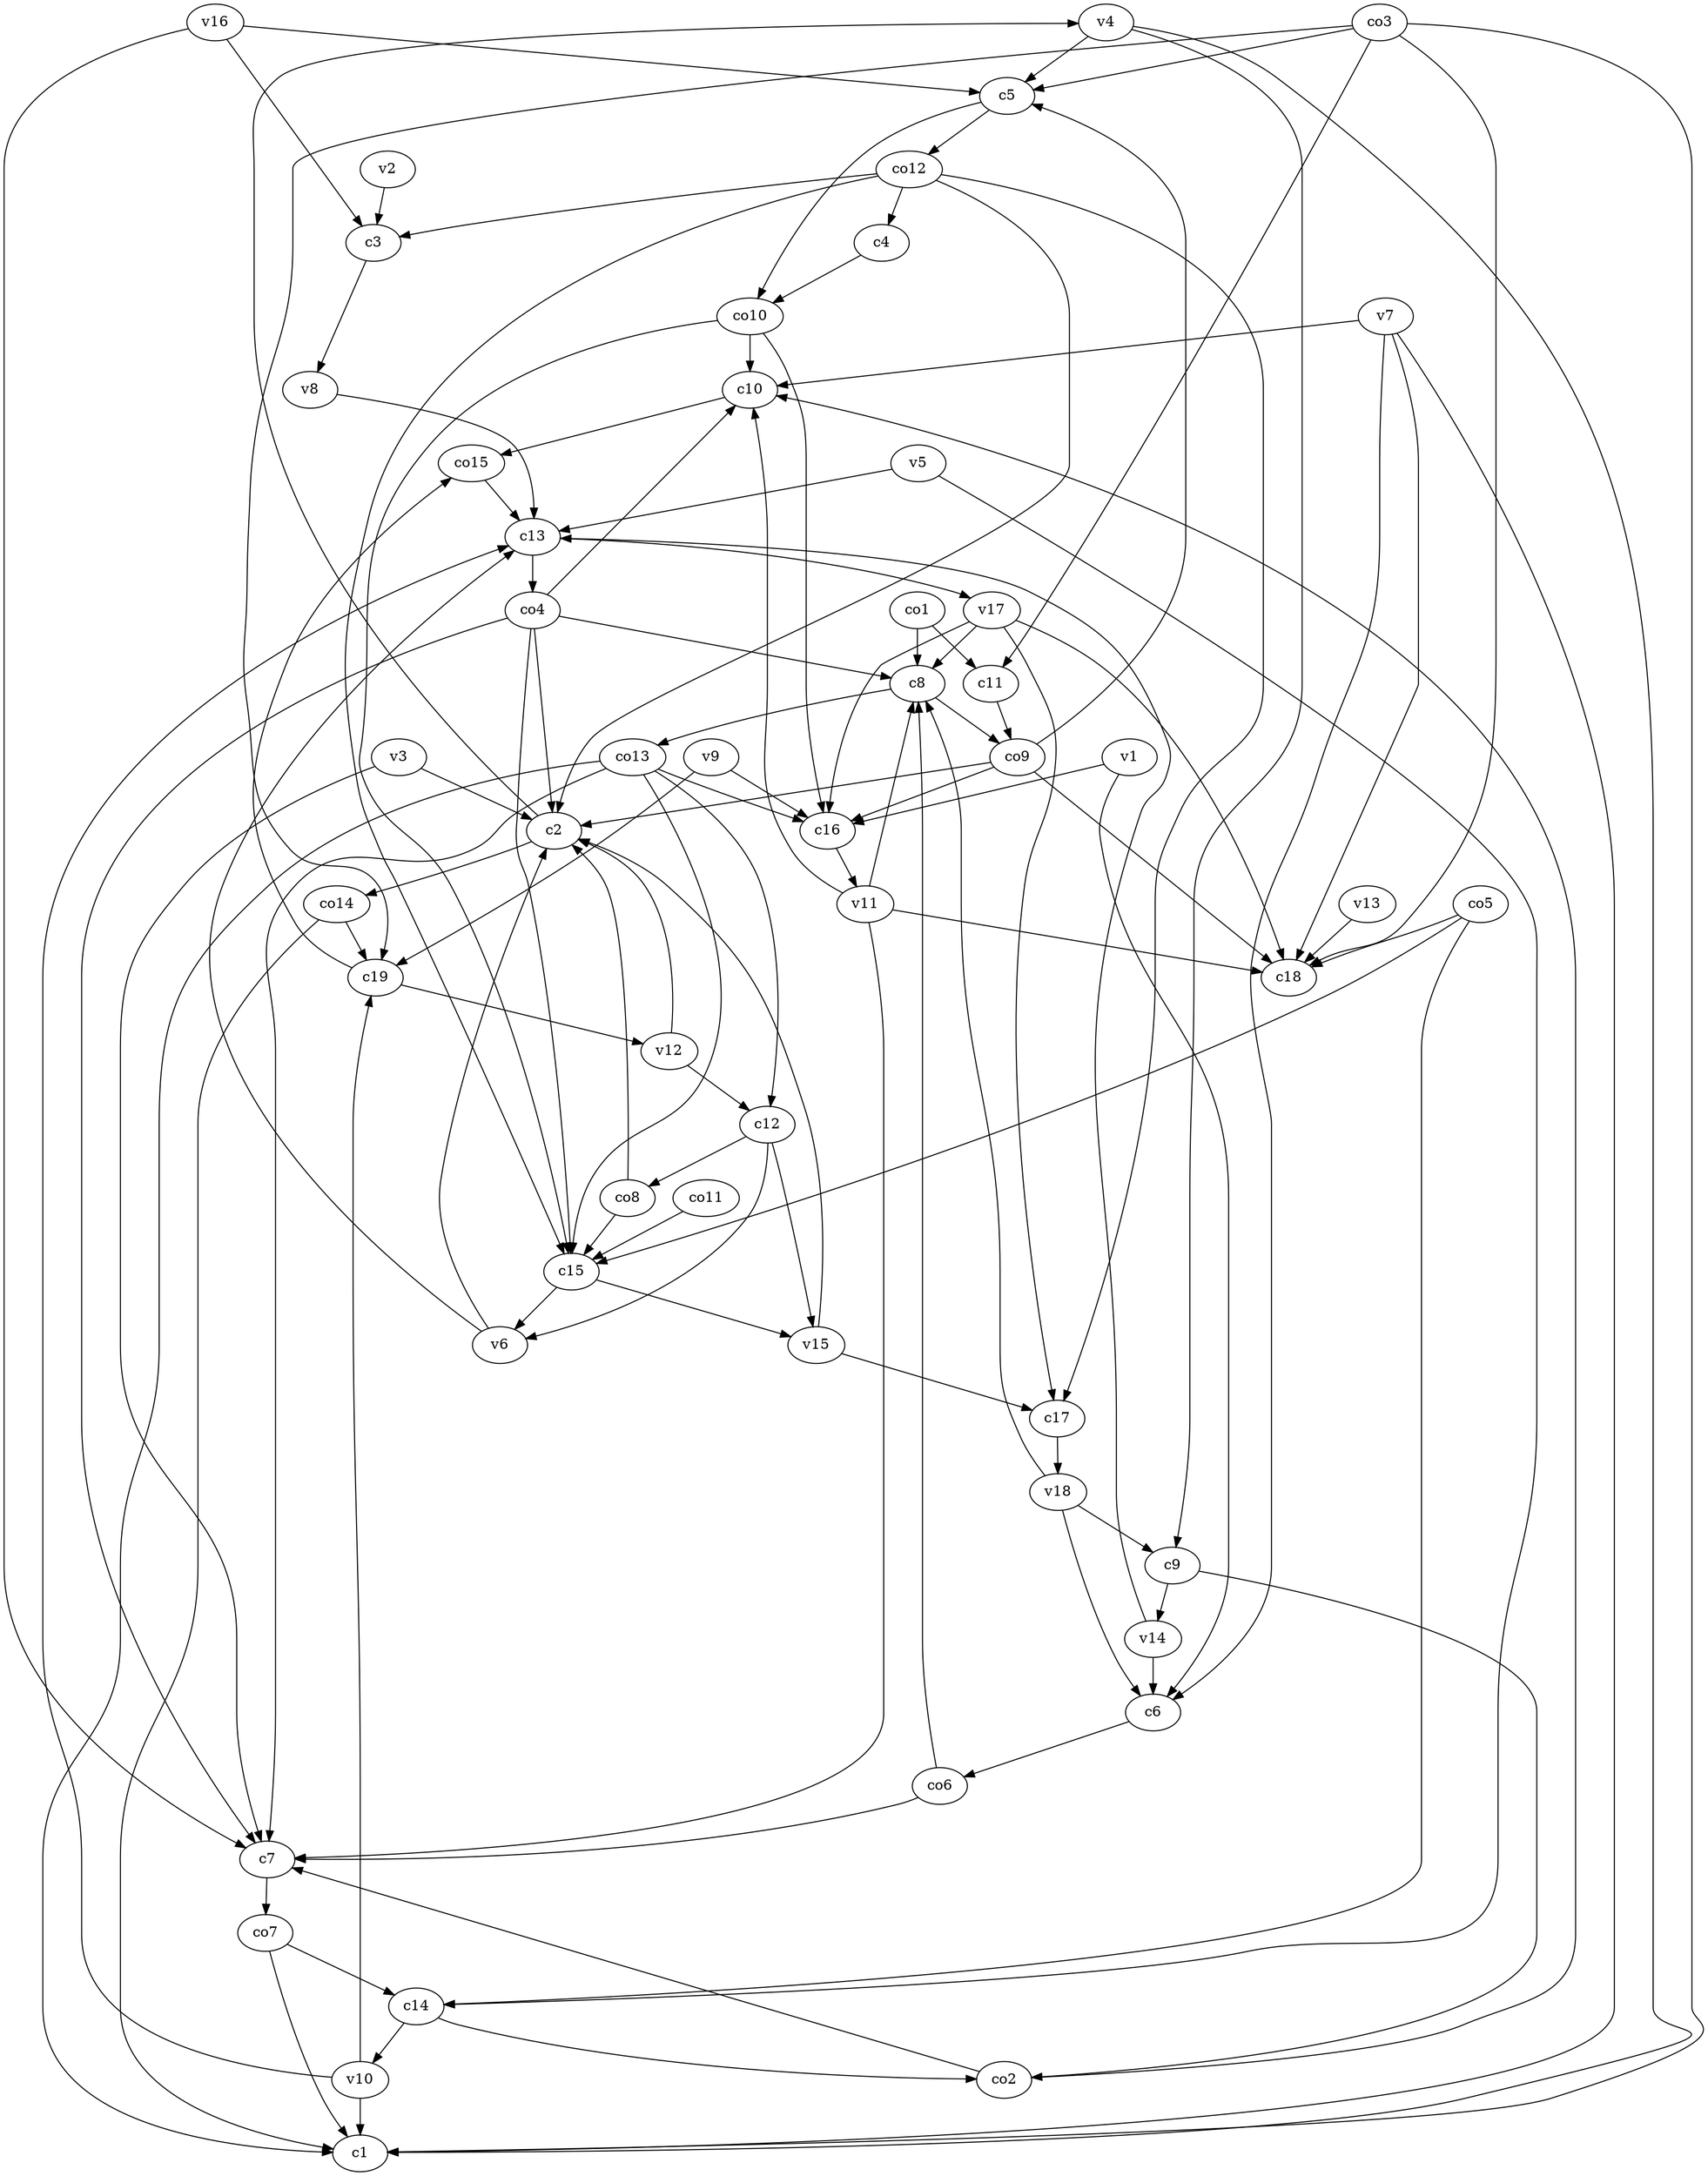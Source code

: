 strict digraph  {
c1;
c2;
c3;
c4;
c5;
c6;
c7;
c8;
c9;
c10;
c11;
c12;
c13;
c14;
c15;
c16;
c17;
c18;
c19;
v1;
v2;
v3;
v4;
v5;
v6;
v7;
v8;
v9;
v10;
v11;
v12;
v13;
v14;
v15;
v16;
v17;
v18;
co1;
co2;
co3;
co4;
co5;
co6;
co7;
co8;
co9;
co10;
co11;
co12;
co13;
co14;
co15;
c2 -> co14  [weight=1];
c2 -> v4  [weight=1];
c3 -> v8  [weight=1];
c4 -> co10  [weight=1];
c5 -> co12  [weight=1];
c5 -> co10  [weight=1];
c6 -> co6  [weight=1];
c7 -> co7  [weight=1];
c8 -> co9  [weight=1];
c8 -> co13  [weight=1];
c9 -> v14  [weight=1];
c9 -> co2  [weight=1];
c10 -> co15  [weight=1];
c11 -> co9  [weight=1];
c12 -> co8  [weight=1];
c12 -> v6  [weight=1];
c12 -> v15  [weight=1];
c13 -> v17  [weight=1];
c13 -> co4  [weight=1];
c14 -> co2  [weight=1];
c14 -> v10  [weight=1];
c15 -> v6  [weight=1];
c15 -> v15  [weight=1];
c16 -> v11  [weight=1];
c17 -> v18  [weight=1];
c19 -> v12  [weight=1];
c19 -> co15  [weight=1];
v1 -> c16  [weight=1];
v1 -> c6  [weight=1];
v2 -> c3  [weight=1];
v3 -> c2  [weight=1];
v3 -> c7  [weight=1];
v4 -> c5  [weight=1];
v4 -> c9  [weight=1];
v4 -> c1  [weight=1];
v5 -> c14  [weight=1];
v5 -> c13  [weight=1];
v6 -> c2  [weight=1];
v6 -> c13  [weight=1];
v7 -> c10  [weight=1];
v7 -> c6  [weight=1];
v7 -> c1  [weight=1];
v7 -> c18  [weight=1];
v8 -> c13  [weight=1];
v9 -> c19  [weight=1];
v9 -> c16  [weight=1];
v10 -> c13  [weight=1];
v10 -> c19  [weight=1];
v10 -> c1  [weight=1];
v11 -> c18  [weight=1];
v11 -> c7  [weight=1];
v11 -> c8  [weight=1];
v11 -> c10  [weight=1];
v12 -> c2  [weight=1];
v12 -> c12  [weight=1];
v13 -> c18  [weight=1];
v14 -> c13  [weight=1];
v14 -> c6  [weight=1];
v15 -> c2  [weight=1];
v15 -> c17  [weight=1];
v16 -> c7  [weight=1];
v16 -> c5  [weight=1];
v16 -> c3  [weight=1];
v17 -> c8  [weight=1];
v17 -> c16  [weight=1];
v17 -> c17  [weight=1];
v17 -> c18  [weight=1];
v18 -> c8  [weight=1];
v18 -> c6  [weight=1];
v18 -> c9  [weight=1];
co1 -> c11  [weight=1];
co1 -> c8  [weight=1];
co2 -> c10  [weight=1];
co2 -> c7  [weight=1];
co3 -> c19  [weight=1];
co3 -> c5  [weight=1];
co3 -> c18  [weight=1];
co3 -> c1  [weight=1];
co3 -> c11  [weight=1];
co4 -> c10  [weight=1];
co4 -> c8  [weight=1];
co4 -> c15  [weight=1];
co4 -> c2  [weight=1];
co4 -> c7  [weight=1];
co5 -> c15  [weight=1];
co5 -> c18  [weight=1];
co5 -> c14  [weight=1];
co6 -> c7  [weight=1];
co6 -> c8  [weight=1];
co7 -> c14  [weight=1];
co7 -> c1  [weight=1];
co8 -> c2  [weight=1];
co8 -> c15  [weight=1];
co9 -> c2  [weight=1];
co9 -> c5  [weight=1];
co9 -> c16  [weight=1];
co9 -> c18  [weight=1];
co10 -> c15  [weight=1];
co10 -> c10  [weight=1];
co10 -> c16  [weight=1];
co11 -> c15  [weight=1];
co12 -> c4  [weight=1];
co12 -> c15  [weight=1];
co12 -> c2  [weight=1];
co12 -> c17  [weight=1];
co12 -> c3  [weight=1];
co13 -> c1  [weight=1];
co13 -> c12  [weight=1];
co13 -> c7  [weight=1];
co13 -> c15  [weight=1];
co13 -> c16  [weight=1];
co14 -> c1  [weight=1];
co14 -> c19  [weight=1];
co15 -> c13  [weight=1];
}
